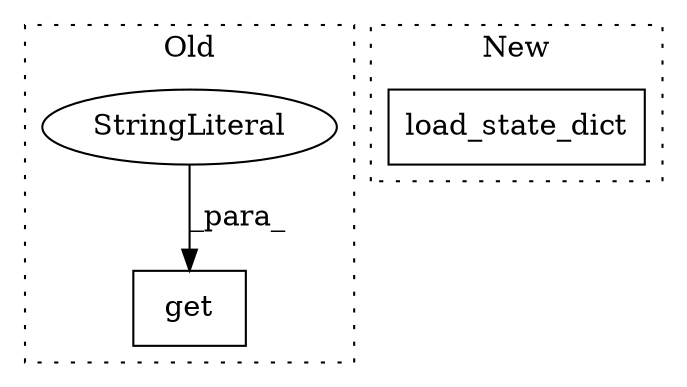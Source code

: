 digraph G {
subgraph cluster0 {
1 [label="get" a="32" s="2731,2752" l="4,1" shape="box"];
3 [label="StringLiteral" a="45" s="2735" l="12" shape="ellipse"];
label = "Old";
style="dotted";
}
subgraph cluster1 {
2 [label="load_state_dict" a="32" s="2838,2910" l="16,1" shape="box"];
label = "New";
style="dotted";
}
3 -> 1 [label="_para_"];
}